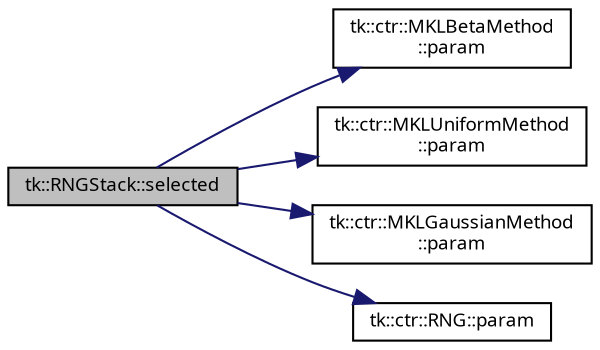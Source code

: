 digraph "tk::RNGStack::selected"
{
 // INTERACTIVE_SVG=YES
  bgcolor="transparent";
  edge [fontname="sans-serif",fontsize="9",labelfontname="sans-serif",labelfontsize="9"];
  node [fontname="sans-serif",fontsize="9",shape=record];
  rankdir="LR";
  Node1 [label="tk::RNGStack::selected",height=0.2,width=0.4,color="black", fillcolor="grey75", style="filled", fontcolor="black"];
  Node1 -> Node2 [color="midnightblue",fontsize="9",style="solid",fontname="sans-serif"];
  Node2 [label="tk::ctr::MKLBetaMethod\l::param",height=0.2,width=0.4,color="black",URL="$classtk_1_1ctr_1_1_m_k_l_beta_method.html#afc98051ff77fb842f5ec78bd666935bd",tooltip="Return parameter based on Enum. "];
  Node1 -> Node3 [color="midnightblue",fontsize="9",style="solid",fontname="sans-serif"];
  Node3 [label="tk::ctr::MKLUniformMethod\l::param",height=0.2,width=0.4,color="black",URL="$classtk_1_1ctr_1_1_m_k_l_uniform_method.html#a4efaf0ab84f4bb891c2507ed1a184244",tooltip="Return parameter based on Enum. "];
  Node1 -> Node4 [color="midnightblue",fontsize="9",style="solid",fontname="sans-serif"];
  Node4 [label="tk::ctr::MKLGaussianMethod\l::param",height=0.2,width=0.4,color="black",URL="$classtk_1_1ctr_1_1_m_k_l_gaussian_method.html#ab950b4ed742cd6489ed2d799ae32d90b",tooltip="Return parameter based on Enum. "];
  Node1 -> Node5 [color="midnightblue",fontsize="9",style="solid",fontname="sans-serif"];
  Node5 [label="tk::ctr::RNG::param",height=0.2,width=0.4,color="black",URL="$classtk_1_1ctr_1_1_r_n_g.html#abc53bd043bbeabf7aff2b54d85222d82",tooltip="Return parameter based on Enum. "];
}
